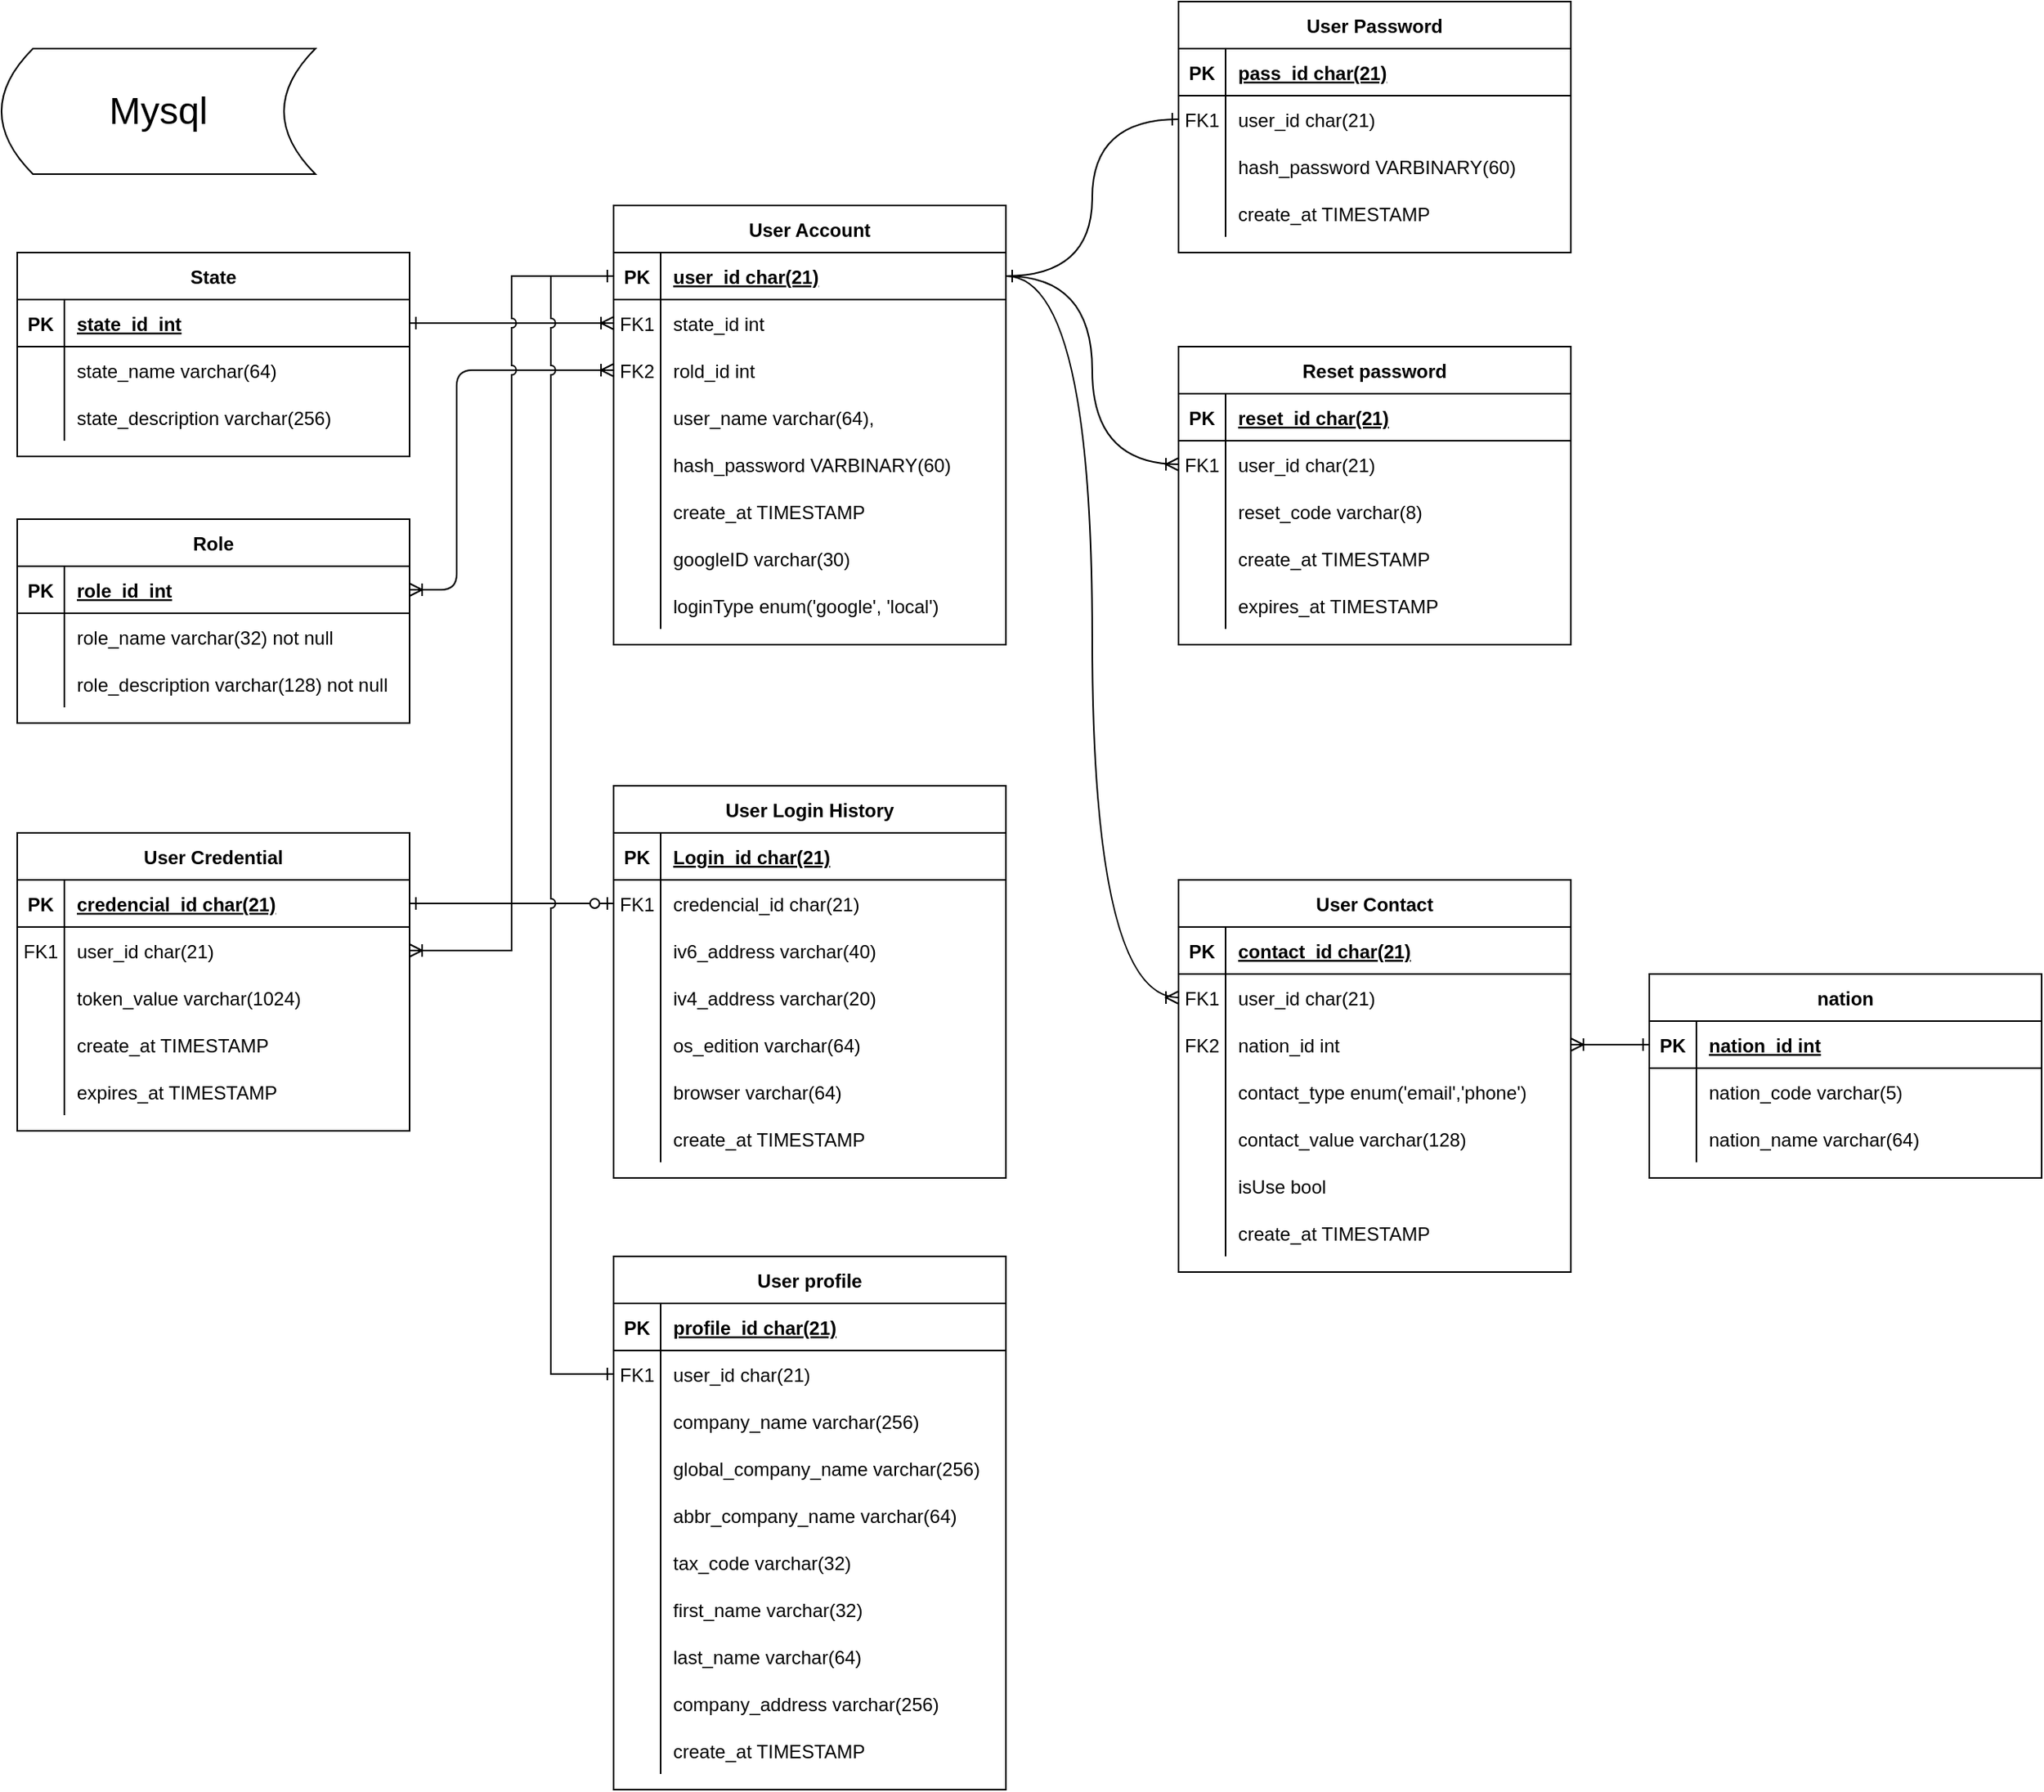 <mxfile version="26.2.13">
  <diagram id="R2lEEEUBdFMjLlhIrx00" name="Page-1">
    <mxGraphModel dx="1680" dy="884" grid="1" gridSize="10" guides="1" tooltips="1" connect="1" arrows="1" fold="1" page="1" pageScale="1" pageWidth="850" pageHeight="1100" math="0" shadow="0" extFonts="Permanent Marker^https://fonts.googleapis.com/css?family=Permanent+Marker">
      <root>
        <mxCell id="0" />
        <mxCell id="1" parent="0" />
        <mxCell id="C-vyLk0tnHw3VtMMgP7b-1" value="" style="edgeStyle=elbowEdgeStyle;endArrow=ERoneToMany;startArrow=ERoneToMany;endFill=0;startFill=0;" parent="1" source="C-vyLk0tnHw3VtMMgP7b-24" target="C-vyLk0tnHw3VtMMgP7b-9" edge="1">
          <mxGeometry width="100" height="100" relative="1" as="geometry">
            <mxPoint x="230" y="760" as="sourcePoint" />
            <mxPoint x="790" y="640" as="targetPoint" />
            <Array as="points">
              <mxPoint x="300" y="310" />
            </Array>
          </mxGeometry>
        </mxCell>
        <mxCell id="C-vyLk0tnHw3VtMMgP7b-2" value="User Account" style="shape=table;startSize=30;container=1;collapsible=1;childLayout=tableLayout;fixedRows=1;rowLines=0;fontStyle=1;align=center;resizeLast=1;" parent="1" vertex="1">
          <mxGeometry x="400" y="130" width="250" height="280" as="geometry" />
        </mxCell>
        <mxCell id="C-vyLk0tnHw3VtMMgP7b-3" value="" style="shape=partialRectangle;collapsible=0;dropTarget=0;pointerEvents=0;fillColor=none;points=[[0,0.5],[1,0.5]];portConstraint=eastwest;top=0;left=0;right=0;bottom=1;" parent="C-vyLk0tnHw3VtMMgP7b-2" vertex="1">
          <mxGeometry y="30" width="250" height="30" as="geometry" />
        </mxCell>
        <mxCell id="C-vyLk0tnHw3VtMMgP7b-4" value="PK" style="shape=partialRectangle;overflow=hidden;connectable=0;fillColor=none;top=0;left=0;bottom=0;right=0;fontStyle=1;" parent="C-vyLk0tnHw3VtMMgP7b-3" vertex="1">
          <mxGeometry width="30" height="30" as="geometry">
            <mxRectangle width="30" height="30" as="alternateBounds" />
          </mxGeometry>
        </mxCell>
        <mxCell id="C-vyLk0tnHw3VtMMgP7b-5" value="user_id char(21)" style="shape=partialRectangle;overflow=hidden;connectable=0;fillColor=none;top=0;left=0;bottom=0;right=0;align=left;spacingLeft=6;fontStyle=5;" parent="C-vyLk0tnHw3VtMMgP7b-3" vertex="1">
          <mxGeometry x="30" width="220" height="30" as="geometry">
            <mxRectangle width="220" height="30" as="alternateBounds" />
          </mxGeometry>
        </mxCell>
        <mxCell id="C-vyLk0tnHw3VtMMgP7b-6" value="" style="shape=partialRectangle;collapsible=0;dropTarget=0;pointerEvents=0;fillColor=none;points=[[0,0.5],[1,0.5]];portConstraint=eastwest;top=0;left=0;right=0;bottom=0;" parent="C-vyLk0tnHw3VtMMgP7b-2" vertex="1">
          <mxGeometry y="60" width="250" height="30" as="geometry" />
        </mxCell>
        <mxCell id="C-vyLk0tnHw3VtMMgP7b-7" value="FK1" style="shape=partialRectangle;overflow=hidden;connectable=0;fillColor=none;top=0;left=0;bottom=0;right=0;" parent="C-vyLk0tnHw3VtMMgP7b-6" vertex="1">
          <mxGeometry width="30" height="30" as="geometry">
            <mxRectangle width="30" height="30" as="alternateBounds" />
          </mxGeometry>
        </mxCell>
        <mxCell id="C-vyLk0tnHw3VtMMgP7b-8" value="state_id int" style="shape=partialRectangle;overflow=hidden;connectable=0;fillColor=none;top=0;left=0;bottom=0;right=0;align=left;spacingLeft=6;" parent="C-vyLk0tnHw3VtMMgP7b-6" vertex="1">
          <mxGeometry x="30" width="220" height="30" as="geometry">
            <mxRectangle width="220" height="30" as="alternateBounds" />
          </mxGeometry>
        </mxCell>
        <mxCell id="C-vyLk0tnHw3VtMMgP7b-9" value="" style="shape=partialRectangle;collapsible=0;dropTarget=0;pointerEvents=0;fillColor=none;points=[[0,0.5],[1,0.5]];portConstraint=eastwest;top=0;left=0;right=0;bottom=0;" parent="C-vyLk0tnHw3VtMMgP7b-2" vertex="1">
          <mxGeometry y="90" width="250" height="30" as="geometry" />
        </mxCell>
        <mxCell id="C-vyLk0tnHw3VtMMgP7b-10" value="FK2" style="shape=partialRectangle;overflow=hidden;connectable=0;fillColor=none;top=0;left=0;bottom=0;right=0;" parent="C-vyLk0tnHw3VtMMgP7b-9" vertex="1">
          <mxGeometry width="30" height="30" as="geometry">
            <mxRectangle width="30" height="30" as="alternateBounds" />
          </mxGeometry>
        </mxCell>
        <mxCell id="C-vyLk0tnHw3VtMMgP7b-11" value="rold_id int" style="shape=partialRectangle;overflow=hidden;connectable=0;fillColor=none;top=0;left=0;bottom=0;right=0;align=left;spacingLeft=6;" parent="C-vyLk0tnHw3VtMMgP7b-9" vertex="1">
          <mxGeometry x="30" width="220" height="30" as="geometry">
            <mxRectangle width="220" height="30" as="alternateBounds" />
          </mxGeometry>
        </mxCell>
        <mxCell id="QMJNpXCAHC1rzl1ixKVk-60" value="" style="shape=partialRectangle;collapsible=0;dropTarget=0;pointerEvents=0;fillColor=none;points=[[0,0.5],[1,0.5]];portConstraint=eastwest;top=0;left=0;right=0;bottom=0;" parent="C-vyLk0tnHw3VtMMgP7b-2" vertex="1">
          <mxGeometry y="120" width="250" height="30" as="geometry" />
        </mxCell>
        <mxCell id="QMJNpXCAHC1rzl1ixKVk-61" value="" style="shape=partialRectangle;overflow=hidden;connectable=0;fillColor=none;top=0;left=0;bottom=0;right=0;" parent="QMJNpXCAHC1rzl1ixKVk-60" vertex="1">
          <mxGeometry width="30" height="30" as="geometry">
            <mxRectangle width="30" height="30" as="alternateBounds" />
          </mxGeometry>
        </mxCell>
        <mxCell id="QMJNpXCAHC1rzl1ixKVk-62" value="user_name varchar(64)," style="shape=partialRectangle;overflow=hidden;connectable=0;fillColor=none;top=0;left=0;bottom=0;right=0;align=left;spacingLeft=6;" parent="QMJNpXCAHC1rzl1ixKVk-60" vertex="1">
          <mxGeometry x="30" width="220" height="30" as="geometry">
            <mxRectangle width="220" height="30" as="alternateBounds" />
          </mxGeometry>
        </mxCell>
        <mxCell id="QMJNpXCAHC1rzl1ixKVk-162" value="" style="shape=partialRectangle;collapsible=0;dropTarget=0;pointerEvents=0;fillColor=none;points=[[0,0.5],[1,0.5]];portConstraint=eastwest;top=0;left=0;right=0;bottom=0;" parent="C-vyLk0tnHw3VtMMgP7b-2" vertex="1">
          <mxGeometry y="150" width="250" height="30" as="geometry" />
        </mxCell>
        <mxCell id="QMJNpXCAHC1rzl1ixKVk-163" value="" style="shape=partialRectangle;overflow=hidden;connectable=0;fillColor=none;top=0;left=0;bottom=0;right=0;" parent="QMJNpXCAHC1rzl1ixKVk-162" vertex="1">
          <mxGeometry width="30" height="30" as="geometry">
            <mxRectangle width="30" height="30" as="alternateBounds" />
          </mxGeometry>
        </mxCell>
        <mxCell id="QMJNpXCAHC1rzl1ixKVk-164" value="hash_password VARBINARY(60)" style="shape=partialRectangle;overflow=hidden;connectable=0;fillColor=none;top=0;left=0;bottom=0;right=0;align=left;spacingLeft=6;" parent="QMJNpXCAHC1rzl1ixKVk-162" vertex="1">
          <mxGeometry x="30" width="220" height="30" as="geometry">
            <mxRectangle width="220" height="30" as="alternateBounds" />
          </mxGeometry>
        </mxCell>
        <mxCell id="QMJNpXCAHC1rzl1ixKVk-165" value="" style="shape=partialRectangle;collapsible=0;dropTarget=0;pointerEvents=0;fillColor=none;points=[[0,0.5],[1,0.5]];portConstraint=eastwest;top=0;left=0;right=0;bottom=0;" parent="C-vyLk0tnHw3VtMMgP7b-2" vertex="1">
          <mxGeometry y="180" width="250" height="30" as="geometry" />
        </mxCell>
        <mxCell id="QMJNpXCAHC1rzl1ixKVk-166" value="" style="shape=partialRectangle;overflow=hidden;connectable=0;fillColor=none;top=0;left=0;bottom=0;right=0;" parent="QMJNpXCAHC1rzl1ixKVk-165" vertex="1">
          <mxGeometry width="30" height="30" as="geometry">
            <mxRectangle width="30" height="30" as="alternateBounds" />
          </mxGeometry>
        </mxCell>
        <mxCell id="QMJNpXCAHC1rzl1ixKVk-167" value="create_at TIMESTAMP " style="shape=partialRectangle;overflow=hidden;connectable=0;fillColor=none;top=0;left=0;bottom=0;right=0;align=left;spacingLeft=6;" parent="QMJNpXCAHC1rzl1ixKVk-165" vertex="1">
          <mxGeometry x="30" width="220" height="30" as="geometry">
            <mxRectangle width="220" height="30" as="alternateBounds" />
          </mxGeometry>
        </mxCell>
        <mxCell id="IK8vL1TyceWbXl6FXmPC-1" value="" style="shape=partialRectangle;collapsible=0;dropTarget=0;pointerEvents=0;fillColor=none;points=[[0,0.5],[1,0.5]];portConstraint=eastwest;top=0;left=0;right=0;bottom=0;" vertex="1" parent="C-vyLk0tnHw3VtMMgP7b-2">
          <mxGeometry y="210" width="250" height="30" as="geometry" />
        </mxCell>
        <mxCell id="IK8vL1TyceWbXl6FXmPC-2" value="" style="shape=partialRectangle;overflow=hidden;connectable=0;fillColor=none;top=0;left=0;bottom=0;right=0;" vertex="1" parent="IK8vL1TyceWbXl6FXmPC-1">
          <mxGeometry width="30" height="30" as="geometry">
            <mxRectangle width="30" height="30" as="alternateBounds" />
          </mxGeometry>
        </mxCell>
        <mxCell id="IK8vL1TyceWbXl6FXmPC-3" value="googleID varchar(30)" style="shape=partialRectangle;overflow=hidden;connectable=0;fillColor=none;top=0;left=0;bottom=0;right=0;align=left;spacingLeft=6;" vertex="1" parent="IK8vL1TyceWbXl6FXmPC-1">
          <mxGeometry x="30" width="220" height="30" as="geometry">
            <mxRectangle width="220" height="30" as="alternateBounds" />
          </mxGeometry>
        </mxCell>
        <mxCell id="IK8vL1TyceWbXl6FXmPC-4" value="" style="shape=partialRectangle;collapsible=0;dropTarget=0;pointerEvents=0;fillColor=none;points=[[0,0.5],[1,0.5]];portConstraint=eastwest;top=0;left=0;right=0;bottom=0;" vertex="1" parent="C-vyLk0tnHw3VtMMgP7b-2">
          <mxGeometry y="240" width="250" height="30" as="geometry" />
        </mxCell>
        <mxCell id="IK8vL1TyceWbXl6FXmPC-5" value="" style="shape=partialRectangle;overflow=hidden;connectable=0;fillColor=none;top=0;left=0;bottom=0;right=0;" vertex="1" parent="IK8vL1TyceWbXl6FXmPC-4">
          <mxGeometry width="30" height="30" as="geometry">
            <mxRectangle width="30" height="30" as="alternateBounds" />
          </mxGeometry>
        </mxCell>
        <mxCell id="IK8vL1TyceWbXl6FXmPC-6" value="loginType enum(&#39;google&#39;, &#39;local&#39;)" style="shape=partialRectangle;overflow=hidden;connectable=0;fillColor=none;top=0;left=0;bottom=0;right=0;align=left;spacingLeft=6;" vertex="1" parent="IK8vL1TyceWbXl6FXmPC-4">
          <mxGeometry x="30" width="220" height="30" as="geometry">
            <mxRectangle width="220" height="30" as="alternateBounds" />
          </mxGeometry>
        </mxCell>
        <mxCell id="C-vyLk0tnHw3VtMMgP7b-23" value="Role" style="shape=table;startSize=30;container=1;collapsible=1;childLayout=tableLayout;fixedRows=1;rowLines=0;fontStyle=1;align=center;resizeLast=1;" parent="1" vertex="1">
          <mxGeometry x="20" y="330" width="250" height="130" as="geometry" />
        </mxCell>
        <mxCell id="C-vyLk0tnHw3VtMMgP7b-24" value="" style="shape=partialRectangle;collapsible=0;dropTarget=0;pointerEvents=0;fillColor=none;points=[[0,0.5],[1,0.5]];portConstraint=eastwest;top=0;left=0;right=0;bottom=1;" parent="C-vyLk0tnHw3VtMMgP7b-23" vertex="1">
          <mxGeometry y="30" width="250" height="30" as="geometry" />
        </mxCell>
        <mxCell id="C-vyLk0tnHw3VtMMgP7b-25" value="PK" style="shape=partialRectangle;overflow=hidden;connectable=0;fillColor=none;top=0;left=0;bottom=0;right=0;fontStyle=1;" parent="C-vyLk0tnHw3VtMMgP7b-24" vertex="1">
          <mxGeometry width="30" height="30" as="geometry">
            <mxRectangle width="30" height="30" as="alternateBounds" />
          </mxGeometry>
        </mxCell>
        <mxCell id="C-vyLk0tnHw3VtMMgP7b-26" value="role_id  int" style="shape=partialRectangle;overflow=hidden;connectable=0;fillColor=none;top=0;left=0;bottom=0;right=0;align=left;spacingLeft=6;fontStyle=5;" parent="C-vyLk0tnHw3VtMMgP7b-24" vertex="1">
          <mxGeometry x="30" width="220" height="30" as="geometry">
            <mxRectangle width="220" height="30" as="alternateBounds" />
          </mxGeometry>
        </mxCell>
        <mxCell id="C-vyLk0tnHw3VtMMgP7b-27" value="" style="shape=partialRectangle;collapsible=0;dropTarget=0;pointerEvents=0;fillColor=none;points=[[0,0.5],[1,0.5]];portConstraint=eastwest;top=0;left=0;right=0;bottom=0;" parent="C-vyLk0tnHw3VtMMgP7b-23" vertex="1">
          <mxGeometry y="60" width="250" height="30" as="geometry" />
        </mxCell>
        <mxCell id="C-vyLk0tnHw3VtMMgP7b-28" value="" style="shape=partialRectangle;overflow=hidden;connectable=0;fillColor=none;top=0;left=0;bottom=0;right=0;" parent="C-vyLk0tnHw3VtMMgP7b-27" vertex="1">
          <mxGeometry width="30" height="30" as="geometry">
            <mxRectangle width="30" height="30" as="alternateBounds" />
          </mxGeometry>
        </mxCell>
        <mxCell id="C-vyLk0tnHw3VtMMgP7b-29" value="role_name varchar(32) not null" style="shape=partialRectangle;overflow=hidden;connectable=0;fillColor=none;top=0;left=0;bottom=0;right=0;align=left;spacingLeft=6;" parent="C-vyLk0tnHw3VtMMgP7b-27" vertex="1">
          <mxGeometry x="30" width="220" height="30" as="geometry">
            <mxRectangle width="220" height="30" as="alternateBounds" />
          </mxGeometry>
        </mxCell>
        <mxCell id="QMJNpXCAHC1rzl1ixKVk-1" value="" style="shape=partialRectangle;collapsible=0;dropTarget=0;pointerEvents=0;fillColor=none;points=[[0,0.5],[1,0.5]];portConstraint=eastwest;top=0;left=0;right=0;bottom=0;" parent="C-vyLk0tnHw3VtMMgP7b-23" vertex="1">
          <mxGeometry y="90" width="250" height="30" as="geometry" />
        </mxCell>
        <mxCell id="QMJNpXCAHC1rzl1ixKVk-2" value="" style="shape=partialRectangle;overflow=hidden;connectable=0;fillColor=none;top=0;left=0;bottom=0;right=0;" parent="QMJNpXCAHC1rzl1ixKVk-1" vertex="1">
          <mxGeometry width="30" height="30" as="geometry">
            <mxRectangle width="30" height="30" as="alternateBounds" />
          </mxGeometry>
        </mxCell>
        <mxCell id="QMJNpXCAHC1rzl1ixKVk-3" value="role_description varchar(128) not null" style="shape=partialRectangle;overflow=hidden;connectable=0;fillColor=none;top=0;left=0;bottom=0;right=0;align=left;spacingLeft=6;" parent="QMJNpXCAHC1rzl1ixKVk-1" vertex="1">
          <mxGeometry x="30" width="220" height="30" as="geometry">
            <mxRectangle width="220" height="30" as="alternateBounds" />
          </mxGeometry>
        </mxCell>
        <mxCell id="QotqQSX3Rdj5hL6N5lSg-38" style="edgeStyle=orthogonalEdgeStyle;rounded=0;orthogonalLoop=1;jettySize=auto;html=1;exitX=1;exitY=0.5;exitDx=0;exitDy=0;startArrow=ERone;startFill=0;endArrow=ERoneToMany;endFill=0;" parent="1" source="QotqQSX3Rdj5hL6N5lSg-32" target="C-vyLk0tnHw3VtMMgP7b-6" edge="1">
          <mxGeometry relative="1" as="geometry">
            <mxPoint x="145" y="470" as="sourcePoint" />
            <mxPoint x="380" y="430" as="targetPoint" />
          </mxGeometry>
        </mxCell>
        <mxCell id="QotqQSX3Rdj5hL6N5lSg-31" value="State" style="shape=table;startSize=30;container=1;collapsible=1;childLayout=tableLayout;fixedRows=1;rowLines=0;fontStyle=1;align=center;resizeLast=1;" parent="1" vertex="1">
          <mxGeometry x="20" y="160" width="250" height="130" as="geometry" />
        </mxCell>
        <mxCell id="QotqQSX3Rdj5hL6N5lSg-32" value="" style="shape=partialRectangle;collapsible=0;dropTarget=0;pointerEvents=0;fillColor=none;points=[[0,0.5],[1,0.5]];portConstraint=eastwest;top=0;left=0;right=0;bottom=1;" parent="QotqQSX3Rdj5hL6N5lSg-31" vertex="1">
          <mxGeometry y="30" width="250" height="30" as="geometry" />
        </mxCell>
        <mxCell id="QotqQSX3Rdj5hL6N5lSg-33" value="PK" style="shape=partialRectangle;overflow=hidden;connectable=0;fillColor=none;top=0;left=0;bottom=0;right=0;fontStyle=1;" parent="QotqQSX3Rdj5hL6N5lSg-32" vertex="1">
          <mxGeometry width="30" height="30" as="geometry">
            <mxRectangle width="30" height="30" as="alternateBounds" />
          </mxGeometry>
        </mxCell>
        <mxCell id="QotqQSX3Rdj5hL6N5lSg-34" value="state_id  int" style="shape=partialRectangle;overflow=hidden;connectable=0;fillColor=none;top=0;left=0;bottom=0;right=0;align=left;spacingLeft=6;fontStyle=5;" parent="QotqQSX3Rdj5hL6N5lSg-32" vertex="1">
          <mxGeometry x="30" width="220" height="30" as="geometry">
            <mxRectangle width="220" height="30" as="alternateBounds" />
          </mxGeometry>
        </mxCell>
        <mxCell id="QotqQSX3Rdj5hL6N5lSg-35" value="" style="shape=partialRectangle;collapsible=0;dropTarget=0;pointerEvents=0;fillColor=none;points=[[0,0.5],[1,0.5]];portConstraint=eastwest;top=0;left=0;right=0;bottom=0;" parent="QotqQSX3Rdj5hL6N5lSg-31" vertex="1">
          <mxGeometry y="60" width="250" height="30" as="geometry" />
        </mxCell>
        <mxCell id="QotqQSX3Rdj5hL6N5lSg-36" value="" style="shape=partialRectangle;overflow=hidden;connectable=0;fillColor=none;top=0;left=0;bottom=0;right=0;" parent="QotqQSX3Rdj5hL6N5lSg-35" vertex="1">
          <mxGeometry width="30" height="30" as="geometry">
            <mxRectangle width="30" height="30" as="alternateBounds" />
          </mxGeometry>
        </mxCell>
        <mxCell id="QotqQSX3Rdj5hL6N5lSg-37" value="state_name varchar(64)" style="shape=partialRectangle;overflow=hidden;connectable=0;fillColor=none;top=0;left=0;bottom=0;right=0;align=left;spacingLeft=6;" parent="QotqQSX3Rdj5hL6N5lSg-35" vertex="1">
          <mxGeometry x="30" width="220" height="30" as="geometry">
            <mxRectangle width="220" height="30" as="alternateBounds" />
          </mxGeometry>
        </mxCell>
        <mxCell id="QMJNpXCAHC1rzl1ixKVk-6" value="" style="shape=partialRectangle;collapsible=0;dropTarget=0;pointerEvents=0;fillColor=none;points=[[0,0.5],[1,0.5]];portConstraint=eastwest;top=0;left=0;right=0;bottom=0;" parent="QotqQSX3Rdj5hL6N5lSg-31" vertex="1">
          <mxGeometry y="90" width="250" height="30" as="geometry" />
        </mxCell>
        <mxCell id="QMJNpXCAHC1rzl1ixKVk-7" value="" style="shape=partialRectangle;overflow=hidden;connectable=0;fillColor=none;top=0;left=0;bottom=0;right=0;" parent="QMJNpXCAHC1rzl1ixKVk-6" vertex="1">
          <mxGeometry width="30" height="30" as="geometry">
            <mxRectangle width="30" height="30" as="alternateBounds" />
          </mxGeometry>
        </mxCell>
        <mxCell id="QMJNpXCAHC1rzl1ixKVk-8" value="state_description varchar(256)" style="shape=partialRectangle;overflow=hidden;connectable=0;fillColor=none;top=0;left=0;bottom=0;right=0;align=left;spacingLeft=6;" parent="QMJNpXCAHC1rzl1ixKVk-6" vertex="1">
          <mxGeometry x="30" width="220" height="30" as="geometry">
            <mxRectangle width="220" height="30" as="alternateBounds" />
          </mxGeometry>
        </mxCell>
        <mxCell id="QotqQSX3Rdj5hL6N5lSg-39" value="&lt;font style=&quot;font-size: 24px;&quot;&gt;Mysql&lt;/font&gt;" style="shape=dataStorage;whiteSpace=wrap;html=1;fixedSize=1;" parent="1" vertex="1">
          <mxGeometry x="10" y="30" width="200" height="80" as="geometry" />
        </mxCell>
        <mxCell id="QMJNpXCAHC1rzl1ixKVk-11" value="nation" style="shape=table;startSize=30;container=1;collapsible=1;childLayout=tableLayout;fixedRows=1;rowLines=0;fontStyle=1;align=center;resizeLast=1;" parent="1" vertex="1">
          <mxGeometry x="1060" y="620" width="250" height="130" as="geometry" />
        </mxCell>
        <mxCell id="QMJNpXCAHC1rzl1ixKVk-12" value="" style="shape=partialRectangle;collapsible=0;dropTarget=0;pointerEvents=0;fillColor=none;points=[[0,0.5],[1,0.5]];portConstraint=eastwest;top=0;left=0;right=0;bottom=1;" parent="QMJNpXCAHC1rzl1ixKVk-11" vertex="1">
          <mxGeometry y="30" width="250" height="30" as="geometry" />
        </mxCell>
        <mxCell id="QMJNpXCAHC1rzl1ixKVk-13" value="PK" style="shape=partialRectangle;overflow=hidden;connectable=0;fillColor=none;top=0;left=0;bottom=0;right=0;fontStyle=1;" parent="QMJNpXCAHC1rzl1ixKVk-12" vertex="1">
          <mxGeometry width="30" height="30" as="geometry">
            <mxRectangle width="30" height="30" as="alternateBounds" />
          </mxGeometry>
        </mxCell>
        <mxCell id="QMJNpXCAHC1rzl1ixKVk-14" value="nation_id int" style="shape=partialRectangle;overflow=hidden;connectable=0;fillColor=none;top=0;left=0;bottom=0;right=0;align=left;spacingLeft=6;fontStyle=5;" parent="QMJNpXCAHC1rzl1ixKVk-12" vertex="1">
          <mxGeometry x="30" width="220" height="30" as="geometry">
            <mxRectangle width="220" height="30" as="alternateBounds" />
          </mxGeometry>
        </mxCell>
        <mxCell id="QMJNpXCAHC1rzl1ixKVk-15" value="" style="shape=partialRectangle;collapsible=0;dropTarget=0;pointerEvents=0;fillColor=none;points=[[0,0.5],[1,0.5]];portConstraint=eastwest;top=0;left=0;right=0;bottom=0;" parent="QMJNpXCAHC1rzl1ixKVk-11" vertex="1">
          <mxGeometry y="60" width="250" height="30" as="geometry" />
        </mxCell>
        <mxCell id="QMJNpXCAHC1rzl1ixKVk-16" value="" style="shape=partialRectangle;overflow=hidden;connectable=0;fillColor=none;top=0;left=0;bottom=0;right=0;" parent="QMJNpXCAHC1rzl1ixKVk-15" vertex="1">
          <mxGeometry width="30" height="30" as="geometry">
            <mxRectangle width="30" height="30" as="alternateBounds" />
          </mxGeometry>
        </mxCell>
        <mxCell id="QMJNpXCAHC1rzl1ixKVk-17" value="nation_code varchar(5)" style="shape=partialRectangle;overflow=hidden;connectable=0;fillColor=none;top=0;left=0;bottom=0;right=0;align=left;spacingLeft=6;" parent="QMJNpXCAHC1rzl1ixKVk-15" vertex="1">
          <mxGeometry x="30" width="220" height="30" as="geometry">
            <mxRectangle width="220" height="30" as="alternateBounds" />
          </mxGeometry>
        </mxCell>
        <mxCell id="QMJNpXCAHC1rzl1ixKVk-18" value="" style="shape=partialRectangle;collapsible=0;dropTarget=0;pointerEvents=0;fillColor=none;points=[[0,0.5],[1,0.5]];portConstraint=eastwest;top=0;left=0;right=0;bottom=0;" parent="QMJNpXCAHC1rzl1ixKVk-11" vertex="1">
          <mxGeometry y="90" width="250" height="30" as="geometry" />
        </mxCell>
        <mxCell id="QMJNpXCAHC1rzl1ixKVk-19" value="" style="shape=partialRectangle;overflow=hidden;connectable=0;fillColor=none;top=0;left=0;bottom=0;right=0;" parent="QMJNpXCAHC1rzl1ixKVk-18" vertex="1">
          <mxGeometry width="30" height="30" as="geometry">
            <mxRectangle width="30" height="30" as="alternateBounds" />
          </mxGeometry>
        </mxCell>
        <mxCell id="QMJNpXCAHC1rzl1ixKVk-20" value="nation_name varchar(64)" style="shape=partialRectangle;overflow=hidden;connectable=0;fillColor=none;top=0;left=0;bottom=0;right=0;align=left;spacingLeft=6;" parent="QMJNpXCAHC1rzl1ixKVk-18" vertex="1">
          <mxGeometry x="30" width="220" height="30" as="geometry">
            <mxRectangle width="220" height="30" as="alternateBounds" />
          </mxGeometry>
        </mxCell>
        <mxCell id="QMJNpXCAHC1rzl1ixKVk-21" value="User Contact" style="shape=table;startSize=30;container=1;collapsible=1;childLayout=tableLayout;fixedRows=1;rowLines=0;fontStyle=1;align=center;resizeLast=1;" parent="1" vertex="1">
          <mxGeometry x="760" y="560" width="250" height="250" as="geometry" />
        </mxCell>
        <mxCell id="QMJNpXCAHC1rzl1ixKVk-22" value="" style="shape=partialRectangle;collapsible=0;dropTarget=0;pointerEvents=0;fillColor=none;points=[[0,0.5],[1,0.5]];portConstraint=eastwest;top=0;left=0;right=0;bottom=1;" parent="QMJNpXCAHC1rzl1ixKVk-21" vertex="1">
          <mxGeometry y="30" width="250" height="30" as="geometry" />
        </mxCell>
        <mxCell id="QMJNpXCAHC1rzl1ixKVk-23" value="PK" style="shape=partialRectangle;overflow=hidden;connectable=0;fillColor=none;top=0;left=0;bottom=0;right=0;fontStyle=1;" parent="QMJNpXCAHC1rzl1ixKVk-22" vertex="1">
          <mxGeometry width="30" height="30" as="geometry">
            <mxRectangle width="30" height="30" as="alternateBounds" />
          </mxGeometry>
        </mxCell>
        <mxCell id="QMJNpXCAHC1rzl1ixKVk-24" value="contact_id char(21)" style="shape=partialRectangle;overflow=hidden;connectable=0;fillColor=none;top=0;left=0;bottom=0;right=0;align=left;spacingLeft=6;fontStyle=5;" parent="QMJNpXCAHC1rzl1ixKVk-22" vertex="1">
          <mxGeometry x="30" width="220" height="30" as="geometry">
            <mxRectangle width="220" height="30" as="alternateBounds" />
          </mxGeometry>
        </mxCell>
        <mxCell id="QMJNpXCAHC1rzl1ixKVk-25" value="" style="shape=partialRectangle;collapsible=0;dropTarget=0;pointerEvents=0;fillColor=none;points=[[0,0.5],[1,0.5]];portConstraint=eastwest;top=0;left=0;right=0;bottom=0;" parent="QMJNpXCAHC1rzl1ixKVk-21" vertex="1">
          <mxGeometry y="60" width="250" height="30" as="geometry" />
        </mxCell>
        <mxCell id="QMJNpXCAHC1rzl1ixKVk-26" value="FK1" style="shape=partialRectangle;overflow=hidden;connectable=0;fillColor=none;top=0;left=0;bottom=0;right=0;" parent="QMJNpXCAHC1rzl1ixKVk-25" vertex="1">
          <mxGeometry width="30" height="30" as="geometry">
            <mxRectangle width="30" height="30" as="alternateBounds" />
          </mxGeometry>
        </mxCell>
        <mxCell id="QMJNpXCAHC1rzl1ixKVk-27" value="user_id char(21)" style="shape=partialRectangle;overflow=hidden;connectable=0;fillColor=none;top=0;left=0;bottom=0;right=0;align=left;spacingLeft=6;" parent="QMJNpXCAHC1rzl1ixKVk-25" vertex="1">
          <mxGeometry x="30" width="220" height="30" as="geometry">
            <mxRectangle width="220" height="30" as="alternateBounds" />
          </mxGeometry>
        </mxCell>
        <mxCell id="QMJNpXCAHC1rzl1ixKVk-28" value="" style="shape=partialRectangle;collapsible=0;dropTarget=0;pointerEvents=0;fillColor=none;points=[[0,0.5],[1,0.5]];portConstraint=eastwest;top=0;left=0;right=0;bottom=0;" parent="QMJNpXCAHC1rzl1ixKVk-21" vertex="1">
          <mxGeometry y="90" width="250" height="30" as="geometry" />
        </mxCell>
        <mxCell id="QMJNpXCAHC1rzl1ixKVk-29" value="FK2" style="shape=partialRectangle;overflow=hidden;connectable=0;fillColor=none;top=0;left=0;bottom=0;right=0;" parent="QMJNpXCAHC1rzl1ixKVk-28" vertex="1">
          <mxGeometry width="30" height="30" as="geometry">
            <mxRectangle width="30" height="30" as="alternateBounds" />
          </mxGeometry>
        </mxCell>
        <mxCell id="QMJNpXCAHC1rzl1ixKVk-30" value="nation_id int" style="shape=partialRectangle;overflow=hidden;connectable=0;fillColor=none;top=0;left=0;bottom=0;right=0;align=left;spacingLeft=6;" parent="QMJNpXCAHC1rzl1ixKVk-28" vertex="1">
          <mxGeometry x="30" width="220" height="30" as="geometry">
            <mxRectangle width="220" height="30" as="alternateBounds" />
          </mxGeometry>
        </mxCell>
        <mxCell id="QMJNpXCAHC1rzl1ixKVk-31" value="" style="shape=partialRectangle;collapsible=0;dropTarget=0;pointerEvents=0;fillColor=none;points=[[0,0.5],[1,0.5]];portConstraint=eastwest;top=0;left=0;right=0;bottom=0;" parent="QMJNpXCAHC1rzl1ixKVk-21" vertex="1">
          <mxGeometry y="120" width="250" height="30" as="geometry" />
        </mxCell>
        <mxCell id="QMJNpXCAHC1rzl1ixKVk-32" value="" style="shape=partialRectangle;overflow=hidden;connectable=0;fillColor=none;top=0;left=0;bottom=0;right=0;" parent="QMJNpXCAHC1rzl1ixKVk-31" vertex="1">
          <mxGeometry width="30" height="30" as="geometry">
            <mxRectangle width="30" height="30" as="alternateBounds" />
          </mxGeometry>
        </mxCell>
        <mxCell id="QMJNpXCAHC1rzl1ixKVk-33" value="contact_type enum(&#39;email&#39;,&#39;phone&#39;) " style="shape=partialRectangle;overflow=hidden;connectable=0;fillColor=none;top=0;left=0;bottom=0;right=0;align=left;spacingLeft=6;" parent="QMJNpXCAHC1rzl1ixKVk-31" vertex="1">
          <mxGeometry x="30" width="220" height="30" as="geometry">
            <mxRectangle width="220" height="30" as="alternateBounds" />
          </mxGeometry>
        </mxCell>
        <mxCell id="QMJNpXCAHC1rzl1ixKVk-34" value="" style="shape=partialRectangle;collapsible=0;dropTarget=0;pointerEvents=0;fillColor=none;points=[[0,0.5],[1,0.5]];portConstraint=eastwest;top=0;left=0;right=0;bottom=0;" parent="QMJNpXCAHC1rzl1ixKVk-21" vertex="1">
          <mxGeometry y="150" width="250" height="30" as="geometry" />
        </mxCell>
        <mxCell id="QMJNpXCAHC1rzl1ixKVk-35" value="" style="shape=partialRectangle;overflow=hidden;connectable=0;fillColor=none;top=0;left=0;bottom=0;right=0;" parent="QMJNpXCAHC1rzl1ixKVk-34" vertex="1">
          <mxGeometry width="30" height="30" as="geometry">
            <mxRectangle width="30" height="30" as="alternateBounds" />
          </mxGeometry>
        </mxCell>
        <mxCell id="QMJNpXCAHC1rzl1ixKVk-36" value="contact_value varchar(128)" style="shape=partialRectangle;overflow=hidden;connectable=0;fillColor=none;top=0;left=0;bottom=0;right=0;align=left;spacingLeft=6;" parent="QMJNpXCAHC1rzl1ixKVk-34" vertex="1">
          <mxGeometry x="30" width="220" height="30" as="geometry">
            <mxRectangle width="220" height="30" as="alternateBounds" />
          </mxGeometry>
        </mxCell>
        <mxCell id="QMJNpXCAHC1rzl1ixKVk-37" value="" style="shape=partialRectangle;collapsible=0;dropTarget=0;pointerEvents=0;fillColor=none;points=[[0,0.5],[1,0.5]];portConstraint=eastwest;top=0;left=0;right=0;bottom=0;" parent="QMJNpXCAHC1rzl1ixKVk-21" vertex="1">
          <mxGeometry y="180" width="250" height="30" as="geometry" />
        </mxCell>
        <mxCell id="QMJNpXCAHC1rzl1ixKVk-38" value="" style="shape=partialRectangle;overflow=hidden;connectable=0;fillColor=none;top=0;left=0;bottom=0;right=0;" parent="QMJNpXCAHC1rzl1ixKVk-37" vertex="1">
          <mxGeometry width="30" height="30" as="geometry">
            <mxRectangle width="30" height="30" as="alternateBounds" />
          </mxGeometry>
        </mxCell>
        <mxCell id="QMJNpXCAHC1rzl1ixKVk-39" value="isUse bool" style="shape=partialRectangle;overflow=hidden;connectable=0;fillColor=none;top=0;left=0;bottom=0;right=0;align=left;spacingLeft=6;" parent="QMJNpXCAHC1rzl1ixKVk-37" vertex="1">
          <mxGeometry x="30" width="220" height="30" as="geometry">
            <mxRectangle width="220" height="30" as="alternateBounds" />
          </mxGeometry>
        </mxCell>
        <mxCell id="QMJNpXCAHC1rzl1ixKVk-40" value="" style="shape=partialRectangle;collapsible=0;dropTarget=0;pointerEvents=0;fillColor=none;points=[[0,0.5],[1,0.5]];portConstraint=eastwest;top=0;left=0;right=0;bottom=0;" parent="QMJNpXCAHC1rzl1ixKVk-21" vertex="1">
          <mxGeometry y="210" width="250" height="30" as="geometry" />
        </mxCell>
        <mxCell id="QMJNpXCAHC1rzl1ixKVk-41" value="" style="shape=partialRectangle;overflow=hidden;connectable=0;fillColor=none;top=0;left=0;bottom=0;right=0;" parent="QMJNpXCAHC1rzl1ixKVk-40" vertex="1">
          <mxGeometry width="30" height="30" as="geometry">
            <mxRectangle width="30" height="30" as="alternateBounds" />
          </mxGeometry>
        </mxCell>
        <mxCell id="QMJNpXCAHC1rzl1ixKVk-42" value="create_at TIMESTAMP" style="shape=partialRectangle;overflow=hidden;connectable=0;fillColor=none;top=0;left=0;bottom=0;right=0;align=left;spacingLeft=6;" parent="QMJNpXCAHC1rzl1ixKVk-40" vertex="1">
          <mxGeometry x="30" width="220" height="30" as="geometry">
            <mxRectangle width="220" height="30" as="alternateBounds" />
          </mxGeometry>
        </mxCell>
        <mxCell id="QMJNpXCAHC1rzl1ixKVk-43" style="edgeStyle=orthogonalEdgeStyle;rounded=0;orthogonalLoop=1;jettySize=auto;html=1;curved=1;startArrow=ERone;startFill=0;endArrow=ERoneToMany;endFill=0;" parent="1" source="QMJNpXCAHC1rzl1ixKVk-12" target="QMJNpXCAHC1rzl1ixKVk-28" edge="1">
          <mxGeometry relative="1" as="geometry" />
        </mxCell>
        <mxCell id="QMJNpXCAHC1rzl1ixKVk-45" style="edgeStyle=orthogonalEdgeStyle;rounded=0;orthogonalLoop=1;jettySize=auto;html=1;curved=1;endArrow=ERone;endFill=0;startArrow=ERoneToMany;startFill=0;" parent="1" source="QMJNpXCAHC1rzl1ixKVk-25" target="C-vyLk0tnHw3VtMMgP7b-3" edge="1">
          <mxGeometry relative="1" as="geometry" />
        </mxCell>
        <mxCell id="QMJNpXCAHC1rzl1ixKVk-59" style="rounded=0;orthogonalLoop=1;jettySize=auto;html=1;edgeStyle=orthogonalEdgeStyle;curved=1;endArrow=ERone;endFill=0;startArrow=ERone;startFill=0;" parent="1" source="QMJNpXCAHC1rzl1ixKVk-50" target="C-vyLk0tnHw3VtMMgP7b-3" edge="1">
          <mxGeometry relative="1" as="geometry" />
        </mxCell>
        <mxCell id="QMJNpXCAHC1rzl1ixKVk-46" value="User Password" style="shape=table;startSize=30;container=1;collapsible=1;childLayout=tableLayout;fixedRows=1;rowLines=0;fontStyle=1;align=center;resizeLast=1;" parent="1" vertex="1">
          <mxGeometry x="760" width="250" height="160" as="geometry" />
        </mxCell>
        <mxCell id="QMJNpXCAHC1rzl1ixKVk-47" value="" style="shape=partialRectangle;collapsible=0;dropTarget=0;pointerEvents=0;fillColor=none;points=[[0,0.5],[1,0.5]];portConstraint=eastwest;top=0;left=0;right=0;bottom=1;" parent="QMJNpXCAHC1rzl1ixKVk-46" vertex="1">
          <mxGeometry y="30" width="250" height="30" as="geometry" />
        </mxCell>
        <mxCell id="QMJNpXCAHC1rzl1ixKVk-48" value="PK" style="shape=partialRectangle;overflow=hidden;connectable=0;fillColor=none;top=0;left=0;bottom=0;right=0;fontStyle=1;" parent="QMJNpXCAHC1rzl1ixKVk-47" vertex="1">
          <mxGeometry width="30" height="30" as="geometry">
            <mxRectangle width="30" height="30" as="alternateBounds" />
          </mxGeometry>
        </mxCell>
        <mxCell id="QMJNpXCAHC1rzl1ixKVk-49" value="pass_id char(21)" style="shape=partialRectangle;overflow=hidden;connectable=0;fillColor=none;top=0;left=0;bottom=0;right=0;align=left;spacingLeft=6;fontStyle=5;" parent="QMJNpXCAHC1rzl1ixKVk-47" vertex="1">
          <mxGeometry x="30" width="220" height="30" as="geometry">
            <mxRectangle width="220" height="30" as="alternateBounds" />
          </mxGeometry>
        </mxCell>
        <mxCell id="QMJNpXCAHC1rzl1ixKVk-50" value="" style="shape=partialRectangle;collapsible=0;dropTarget=0;pointerEvents=0;fillColor=none;points=[[0,0.5],[1,0.5]];portConstraint=eastwest;top=0;left=0;right=0;bottom=0;" parent="QMJNpXCAHC1rzl1ixKVk-46" vertex="1">
          <mxGeometry y="60" width="250" height="30" as="geometry" />
        </mxCell>
        <mxCell id="QMJNpXCAHC1rzl1ixKVk-51" value="FK1" style="shape=partialRectangle;overflow=hidden;connectable=0;fillColor=none;top=0;left=0;bottom=0;right=0;" parent="QMJNpXCAHC1rzl1ixKVk-50" vertex="1">
          <mxGeometry width="30" height="30" as="geometry">
            <mxRectangle width="30" height="30" as="alternateBounds" />
          </mxGeometry>
        </mxCell>
        <mxCell id="QMJNpXCAHC1rzl1ixKVk-52" value="user_id char(21)" style="shape=partialRectangle;overflow=hidden;connectable=0;fillColor=none;top=0;left=0;bottom=0;right=0;align=left;spacingLeft=6;" parent="QMJNpXCAHC1rzl1ixKVk-50" vertex="1">
          <mxGeometry x="30" width="220" height="30" as="geometry">
            <mxRectangle width="220" height="30" as="alternateBounds" />
          </mxGeometry>
        </mxCell>
        <mxCell id="QMJNpXCAHC1rzl1ixKVk-53" value="" style="shape=partialRectangle;collapsible=0;dropTarget=0;pointerEvents=0;fillColor=none;points=[[0,0.5],[1,0.5]];portConstraint=eastwest;top=0;left=0;right=0;bottom=0;" parent="QMJNpXCAHC1rzl1ixKVk-46" vertex="1">
          <mxGeometry y="90" width="250" height="30" as="geometry" />
        </mxCell>
        <mxCell id="QMJNpXCAHC1rzl1ixKVk-54" value="" style="shape=partialRectangle;overflow=hidden;connectable=0;fillColor=none;top=0;left=0;bottom=0;right=0;" parent="QMJNpXCAHC1rzl1ixKVk-53" vertex="1">
          <mxGeometry width="30" height="30" as="geometry">
            <mxRectangle width="30" height="30" as="alternateBounds" />
          </mxGeometry>
        </mxCell>
        <mxCell id="QMJNpXCAHC1rzl1ixKVk-55" value="hash_password VARBINARY(60)" style="shape=partialRectangle;overflow=hidden;connectable=0;fillColor=none;top=0;left=0;bottom=0;right=0;align=left;spacingLeft=6;" parent="QMJNpXCAHC1rzl1ixKVk-53" vertex="1">
          <mxGeometry x="30" width="220" height="30" as="geometry">
            <mxRectangle width="220" height="30" as="alternateBounds" />
          </mxGeometry>
        </mxCell>
        <mxCell id="QMJNpXCAHC1rzl1ixKVk-56" value="" style="shape=partialRectangle;collapsible=0;dropTarget=0;pointerEvents=0;fillColor=none;points=[[0,0.5],[1,0.5]];portConstraint=eastwest;top=0;left=0;right=0;bottom=0;" parent="QMJNpXCAHC1rzl1ixKVk-46" vertex="1">
          <mxGeometry y="120" width="250" height="30" as="geometry" />
        </mxCell>
        <mxCell id="QMJNpXCAHC1rzl1ixKVk-57" value="" style="shape=partialRectangle;overflow=hidden;connectable=0;fillColor=none;top=0;left=0;bottom=0;right=0;" parent="QMJNpXCAHC1rzl1ixKVk-56" vertex="1">
          <mxGeometry width="30" height="30" as="geometry">
            <mxRectangle width="30" height="30" as="alternateBounds" />
          </mxGeometry>
        </mxCell>
        <mxCell id="QMJNpXCAHC1rzl1ixKVk-58" value="create_at TIMESTAMP" style="shape=partialRectangle;overflow=hidden;connectable=0;fillColor=none;top=0;left=0;bottom=0;right=0;align=left;spacingLeft=6;" parent="QMJNpXCAHC1rzl1ixKVk-56" vertex="1">
          <mxGeometry x="30" width="220" height="30" as="geometry">
            <mxRectangle width="220" height="30" as="alternateBounds" />
          </mxGeometry>
        </mxCell>
        <mxCell id="QMJNpXCAHC1rzl1ixKVk-63" value="Reset password" style="shape=table;startSize=30;container=1;collapsible=1;childLayout=tableLayout;fixedRows=1;rowLines=0;fontStyle=1;align=center;resizeLast=1;" parent="1" vertex="1">
          <mxGeometry x="760" y="220" width="250" height="190" as="geometry" />
        </mxCell>
        <mxCell id="QMJNpXCAHC1rzl1ixKVk-64" value="" style="shape=partialRectangle;collapsible=0;dropTarget=0;pointerEvents=0;fillColor=none;points=[[0,0.5],[1,0.5]];portConstraint=eastwest;top=0;left=0;right=0;bottom=1;" parent="QMJNpXCAHC1rzl1ixKVk-63" vertex="1">
          <mxGeometry y="30" width="250" height="30" as="geometry" />
        </mxCell>
        <mxCell id="QMJNpXCAHC1rzl1ixKVk-65" value="PK" style="shape=partialRectangle;overflow=hidden;connectable=0;fillColor=none;top=0;left=0;bottom=0;right=0;fontStyle=1;" parent="QMJNpXCAHC1rzl1ixKVk-64" vertex="1">
          <mxGeometry width="30" height="30" as="geometry">
            <mxRectangle width="30" height="30" as="alternateBounds" />
          </mxGeometry>
        </mxCell>
        <mxCell id="QMJNpXCAHC1rzl1ixKVk-66" value="reset_id char(21)" style="shape=partialRectangle;overflow=hidden;connectable=0;fillColor=none;top=0;left=0;bottom=0;right=0;align=left;spacingLeft=6;fontStyle=5;" parent="QMJNpXCAHC1rzl1ixKVk-64" vertex="1">
          <mxGeometry x="30" width="220" height="30" as="geometry">
            <mxRectangle width="220" height="30" as="alternateBounds" />
          </mxGeometry>
        </mxCell>
        <mxCell id="QMJNpXCAHC1rzl1ixKVk-70" value="" style="shape=partialRectangle;collapsible=0;dropTarget=0;pointerEvents=0;fillColor=none;points=[[0,0.5],[1,0.5]];portConstraint=eastwest;top=0;left=0;right=0;bottom=0;" parent="QMJNpXCAHC1rzl1ixKVk-63" vertex="1">
          <mxGeometry y="60" width="250" height="30" as="geometry" />
        </mxCell>
        <mxCell id="QMJNpXCAHC1rzl1ixKVk-71" value="FK1" style="shape=partialRectangle;overflow=hidden;connectable=0;fillColor=none;top=0;left=0;bottom=0;right=0;" parent="QMJNpXCAHC1rzl1ixKVk-70" vertex="1">
          <mxGeometry width="30" height="30" as="geometry">
            <mxRectangle width="30" height="30" as="alternateBounds" />
          </mxGeometry>
        </mxCell>
        <mxCell id="QMJNpXCAHC1rzl1ixKVk-72" value="user_id char(21)" style="shape=partialRectangle;overflow=hidden;connectable=0;fillColor=none;top=0;left=0;bottom=0;right=0;align=left;spacingLeft=6;" parent="QMJNpXCAHC1rzl1ixKVk-70" vertex="1">
          <mxGeometry x="30" width="220" height="30" as="geometry">
            <mxRectangle width="220" height="30" as="alternateBounds" />
          </mxGeometry>
        </mxCell>
        <mxCell id="QMJNpXCAHC1rzl1ixKVk-73" value="" style="shape=partialRectangle;collapsible=0;dropTarget=0;pointerEvents=0;fillColor=none;points=[[0,0.5],[1,0.5]];portConstraint=eastwest;top=0;left=0;right=0;bottom=0;" parent="QMJNpXCAHC1rzl1ixKVk-63" vertex="1">
          <mxGeometry y="90" width="250" height="30" as="geometry" />
        </mxCell>
        <mxCell id="QMJNpXCAHC1rzl1ixKVk-74" value="" style="shape=partialRectangle;overflow=hidden;connectable=0;fillColor=none;top=0;left=0;bottom=0;right=0;" parent="QMJNpXCAHC1rzl1ixKVk-73" vertex="1">
          <mxGeometry width="30" height="30" as="geometry">
            <mxRectangle width="30" height="30" as="alternateBounds" />
          </mxGeometry>
        </mxCell>
        <mxCell id="QMJNpXCAHC1rzl1ixKVk-75" value="reset_code varchar(8)" style="shape=partialRectangle;overflow=hidden;connectable=0;fillColor=none;top=0;left=0;bottom=0;right=0;align=left;spacingLeft=6;" parent="QMJNpXCAHC1rzl1ixKVk-73" vertex="1">
          <mxGeometry x="30" width="220" height="30" as="geometry">
            <mxRectangle width="220" height="30" as="alternateBounds" />
          </mxGeometry>
        </mxCell>
        <mxCell id="QMJNpXCAHC1rzl1ixKVk-76" value="" style="shape=partialRectangle;collapsible=0;dropTarget=0;pointerEvents=0;fillColor=none;points=[[0,0.5],[1,0.5]];portConstraint=eastwest;top=0;left=0;right=0;bottom=0;" parent="QMJNpXCAHC1rzl1ixKVk-63" vertex="1">
          <mxGeometry y="120" width="250" height="30" as="geometry" />
        </mxCell>
        <mxCell id="QMJNpXCAHC1rzl1ixKVk-77" value="" style="shape=partialRectangle;overflow=hidden;connectable=0;fillColor=none;top=0;left=0;bottom=0;right=0;" parent="QMJNpXCAHC1rzl1ixKVk-76" vertex="1">
          <mxGeometry width="30" height="30" as="geometry">
            <mxRectangle width="30" height="30" as="alternateBounds" />
          </mxGeometry>
        </mxCell>
        <mxCell id="QMJNpXCAHC1rzl1ixKVk-78" value="create_at TIMESTAMP " style="shape=partialRectangle;overflow=hidden;connectable=0;fillColor=none;top=0;left=0;bottom=0;right=0;align=left;spacingLeft=6;" parent="QMJNpXCAHC1rzl1ixKVk-76" vertex="1">
          <mxGeometry x="30" width="220" height="30" as="geometry">
            <mxRectangle width="220" height="30" as="alternateBounds" />
          </mxGeometry>
        </mxCell>
        <mxCell id="QMJNpXCAHC1rzl1ixKVk-79" value="" style="shape=partialRectangle;collapsible=0;dropTarget=0;pointerEvents=0;fillColor=none;points=[[0,0.5],[1,0.5]];portConstraint=eastwest;top=0;left=0;right=0;bottom=0;" parent="QMJNpXCAHC1rzl1ixKVk-63" vertex="1">
          <mxGeometry y="150" width="250" height="30" as="geometry" />
        </mxCell>
        <mxCell id="QMJNpXCAHC1rzl1ixKVk-80" value="" style="shape=partialRectangle;overflow=hidden;connectable=0;fillColor=none;top=0;left=0;bottom=0;right=0;" parent="QMJNpXCAHC1rzl1ixKVk-79" vertex="1">
          <mxGeometry width="30" height="30" as="geometry">
            <mxRectangle width="30" height="30" as="alternateBounds" />
          </mxGeometry>
        </mxCell>
        <mxCell id="QMJNpXCAHC1rzl1ixKVk-81" value="expires_at TIMESTAMP " style="shape=partialRectangle;overflow=hidden;connectable=0;fillColor=none;top=0;left=0;bottom=0;right=0;align=left;spacingLeft=6;" parent="QMJNpXCAHC1rzl1ixKVk-79" vertex="1">
          <mxGeometry x="30" width="220" height="30" as="geometry">
            <mxRectangle width="220" height="30" as="alternateBounds" />
          </mxGeometry>
        </mxCell>
        <mxCell id="QMJNpXCAHC1rzl1ixKVk-83" style="edgeStyle=orthogonalEdgeStyle;rounded=0;orthogonalLoop=1;jettySize=auto;html=1;curved=1;startArrow=ERoneToMany;startFill=0;endArrow=ERone;endFill=0;" parent="1" source="QMJNpXCAHC1rzl1ixKVk-70" target="C-vyLk0tnHw3VtMMgP7b-3" edge="1">
          <mxGeometry relative="1" as="geometry" />
        </mxCell>
        <mxCell id="QMJNpXCAHC1rzl1ixKVk-103" style="rounded=0;orthogonalLoop=1;jettySize=auto;html=1;startArrow=ERoneToMany;startFill=0;endArrow=ERone;endFill=0;jumpStyle=arc;flowAnimation=0;edgeStyle=elbowEdgeStyle;" parent="1" source="QMJNpXCAHC1rzl1ixKVk-91" target="C-vyLk0tnHw3VtMMgP7b-3" edge="1">
          <mxGeometry relative="1" as="geometry">
            <mxPoint x="570" y="320" as="targetPoint" />
          </mxGeometry>
        </mxCell>
        <mxCell id="QMJNpXCAHC1rzl1ixKVk-87" value="User Credential" style="shape=table;startSize=30;container=1;collapsible=1;childLayout=tableLayout;fixedRows=1;rowLines=0;fontStyle=1;align=center;resizeLast=1;" parent="1" vertex="1">
          <mxGeometry x="20" y="530" width="250" height="190" as="geometry" />
        </mxCell>
        <mxCell id="QMJNpXCAHC1rzl1ixKVk-88" value="" style="shape=partialRectangle;collapsible=0;dropTarget=0;pointerEvents=0;fillColor=none;points=[[0,0.5],[1,0.5]];portConstraint=eastwest;top=0;left=0;right=0;bottom=1;" parent="QMJNpXCAHC1rzl1ixKVk-87" vertex="1">
          <mxGeometry y="30" width="250" height="30" as="geometry" />
        </mxCell>
        <mxCell id="QMJNpXCAHC1rzl1ixKVk-89" value="PK" style="shape=partialRectangle;overflow=hidden;connectable=0;fillColor=none;top=0;left=0;bottom=0;right=0;fontStyle=1;" parent="QMJNpXCAHC1rzl1ixKVk-88" vertex="1">
          <mxGeometry width="30" height="30" as="geometry">
            <mxRectangle width="30" height="30" as="alternateBounds" />
          </mxGeometry>
        </mxCell>
        <mxCell id="QMJNpXCAHC1rzl1ixKVk-90" value="credencial_id char(21)" style="shape=partialRectangle;overflow=hidden;connectable=0;fillColor=none;top=0;left=0;bottom=0;right=0;align=left;spacingLeft=6;fontStyle=5;" parent="QMJNpXCAHC1rzl1ixKVk-88" vertex="1">
          <mxGeometry x="30" width="220" height="30" as="geometry">
            <mxRectangle width="220" height="30" as="alternateBounds" />
          </mxGeometry>
        </mxCell>
        <mxCell id="QMJNpXCAHC1rzl1ixKVk-91" value="" style="shape=partialRectangle;collapsible=0;dropTarget=0;pointerEvents=0;fillColor=none;points=[[0,0.5],[1,0.5]];portConstraint=eastwest;top=0;left=0;right=0;bottom=0;" parent="QMJNpXCAHC1rzl1ixKVk-87" vertex="1">
          <mxGeometry y="60" width="250" height="30" as="geometry" />
        </mxCell>
        <mxCell id="QMJNpXCAHC1rzl1ixKVk-92" value="FK1" style="shape=partialRectangle;overflow=hidden;connectable=0;fillColor=none;top=0;left=0;bottom=0;right=0;" parent="QMJNpXCAHC1rzl1ixKVk-91" vertex="1">
          <mxGeometry width="30" height="30" as="geometry">
            <mxRectangle width="30" height="30" as="alternateBounds" />
          </mxGeometry>
        </mxCell>
        <mxCell id="QMJNpXCAHC1rzl1ixKVk-93" value="user_id char(21)" style="shape=partialRectangle;overflow=hidden;connectable=0;fillColor=none;top=0;left=0;bottom=0;right=0;align=left;spacingLeft=6;" parent="QMJNpXCAHC1rzl1ixKVk-91" vertex="1">
          <mxGeometry x="30" width="220" height="30" as="geometry">
            <mxRectangle width="220" height="30" as="alternateBounds" />
          </mxGeometry>
        </mxCell>
        <mxCell id="QMJNpXCAHC1rzl1ixKVk-94" value="" style="shape=partialRectangle;collapsible=0;dropTarget=0;pointerEvents=0;fillColor=none;points=[[0,0.5],[1,0.5]];portConstraint=eastwest;top=0;left=0;right=0;bottom=0;" parent="QMJNpXCAHC1rzl1ixKVk-87" vertex="1">
          <mxGeometry y="90" width="250" height="30" as="geometry" />
        </mxCell>
        <mxCell id="QMJNpXCAHC1rzl1ixKVk-95" value="" style="shape=partialRectangle;overflow=hidden;connectable=0;fillColor=none;top=0;left=0;bottom=0;right=0;" parent="QMJNpXCAHC1rzl1ixKVk-94" vertex="1">
          <mxGeometry width="30" height="30" as="geometry">
            <mxRectangle width="30" height="30" as="alternateBounds" />
          </mxGeometry>
        </mxCell>
        <mxCell id="QMJNpXCAHC1rzl1ixKVk-96" value="token_value varchar(1024)" style="shape=partialRectangle;overflow=hidden;connectable=0;fillColor=none;top=0;left=0;bottom=0;right=0;align=left;spacingLeft=6;" parent="QMJNpXCAHC1rzl1ixKVk-94" vertex="1">
          <mxGeometry x="30" width="220" height="30" as="geometry">
            <mxRectangle width="220" height="30" as="alternateBounds" />
          </mxGeometry>
        </mxCell>
        <mxCell id="QMJNpXCAHC1rzl1ixKVk-97" value="" style="shape=partialRectangle;collapsible=0;dropTarget=0;pointerEvents=0;fillColor=none;points=[[0,0.5],[1,0.5]];portConstraint=eastwest;top=0;left=0;right=0;bottom=0;" parent="QMJNpXCAHC1rzl1ixKVk-87" vertex="1">
          <mxGeometry y="120" width="250" height="30" as="geometry" />
        </mxCell>
        <mxCell id="QMJNpXCAHC1rzl1ixKVk-98" value="" style="shape=partialRectangle;overflow=hidden;connectable=0;fillColor=none;top=0;left=0;bottom=0;right=0;" parent="QMJNpXCAHC1rzl1ixKVk-97" vertex="1">
          <mxGeometry width="30" height="30" as="geometry">
            <mxRectangle width="30" height="30" as="alternateBounds" />
          </mxGeometry>
        </mxCell>
        <mxCell id="QMJNpXCAHC1rzl1ixKVk-99" value="create_at TIMESTAMP " style="shape=partialRectangle;overflow=hidden;connectable=0;fillColor=none;top=0;left=0;bottom=0;right=0;align=left;spacingLeft=6;" parent="QMJNpXCAHC1rzl1ixKVk-97" vertex="1">
          <mxGeometry x="30" width="220" height="30" as="geometry">
            <mxRectangle width="220" height="30" as="alternateBounds" />
          </mxGeometry>
        </mxCell>
        <mxCell id="QMJNpXCAHC1rzl1ixKVk-100" value="" style="shape=partialRectangle;collapsible=0;dropTarget=0;pointerEvents=0;fillColor=none;points=[[0,0.5],[1,0.5]];portConstraint=eastwest;top=0;left=0;right=0;bottom=0;" parent="QMJNpXCAHC1rzl1ixKVk-87" vertex="1">
          <mxGeometry y="150" width="250" height="30" as="geometry" />
        </mxCell>
        <mxCell id="QMJNpXCAHC1rzl1ixKVk-101" value="" style="shape=partialRectangle;overflow=hidden;connectable=0;fillColor=none;top=0;left=0;bottom=0;right=0;" parent="QMJNpXCAHC1rzl1ixKVk-100" vertex="1">
          <mxGeometry width="30" height="30" as="geometry">
            <mxRectangle width="30" height="30" as="alternateBounds" />
          </mxGeometry>
        </mxCell>
        <mxCell id="QMJNpXCAHC1rzl1ixKVk-102" value="expires_at TIMESTAMP " style="shape=partialRectangle;overflow=hidden;connectable=0;fillColor=none;top=0;left=0;bottom=0;right=0;align=left;spacingLeft=6;" parent="QMJNpXCAHC1rzl1ixKVk-100" vertex="1">
          <mxGeometry x="30" width="220" height="30" as="geometry">
            <mxRectangle width="220" height="30" as="alternateBounds" />
          </mxGeometry>
        </mxCell>
        <mxCell id="QMJNpXCAHC1rzl1ixKVk-104" value="User Login History" style="shape=table;startSize=30;container=1;collapsible=1;childLayout=tableLayout;fixedRows=1;rowLines=0;fontStyle=1;align=center;resizeLast=1;" parent="1" vertex="1">
          <mxGeometry x="400" y="500" width="250" height="250" as="geometry" />
        </mxCell>
        <mxCell id="QMJNpXCAHC1rzl1ixKVk-105" value="" style="shape=partialRectangle;collapsible=0;dropTarget=0;pointerEvents=0;fillColor=none;points=[[0,0.5],[1,0.5]];portConstraint=eastwest;top=0;left=0;right=0;bottom=1;" parent="QMJNpXCAHC1rzl1ixKVk-104" vertex="1">
          <mxGeometry y="30" width="250" height="30" as="geometry" />
        </mxCell>
        <mxCell id="QMJNpXCAHC1rzl1ixKVk-106" value="PK" style="shape=partialRectangle;overflow=hidden;connectable=0;fillColor=none;top=0;left=0;bottom=0;right=0;fontStyle=1;" parent="QMJNpXCAHC1rzl1ixKVk-105" vertex="1">
          <mxGeometry width="30" height="30" as="geometry">
            <mxRectangle width="30" height="30" as="alternateBounds" />
          </mxGeometry>
        </mxCell>
        <mxCell id="QMJNpXCAHC1rzl1ixKVk-107" value="Login_id char(21)" style="shape=partialRectangle;overflow=hidden;connectable=0;fillColor=none;top=0;left=0;bottom=0;right=0;align=left;spacingLeft=6;fontStyle=5;" parent="QMJNpXCAHC1rzl1ixKVk-105" vertex="1">
          <mxGeometry x="30" width="220" height="30" as="geometry">
            <mxRectangle width="220" height="30" as="alternateBounds" />
          </mxGeometry>
        </mxCell>
        <mxCell id="QMJNpXCAHC1rzl1ixKVk-108" value="" style="shape=partialRectangle;collapsible=0;dropTarget=0;pointerEvents=0;fillColor=none;points=[[0,0.5],[1,0.5]];portConstraint=eastwest;top=0;left=0;right=0;bottom=0;" parent="QMJNpXCAHC1rzl1ixKVk-104" vertex="1">
          <mxGeometry y="60" width="250" height="30" as="geometry" />
        </mxCell>
        <mxCell id="QMJNpXCAHC1rzl1ixKVk-109" value="FK1" style="shape=partialRectangle;overflow=hidden;connectable=0;fillColor=none;top=0;left=0;bottom=0;right=0;" parent="QMJNpXCAHC1rzl1ixKVk-108" vertex="1">
          <mxGeometry width="30" height="30" as="geometry">
            <mxRectangle width="30" height="30" as="alternateBounds" />
          </mxGeometry>
        </mxCell>
        <mxCell id="QMJNpXCAHC1rzl1ixKVk-110" value="credencial_id char(21)" style="shape=partialRectangle;overflow=hidden;connectable=0;fillColor=none;top=0;left=0;bottom=0;right=0;align=left;spacingLeft=6;" parent="QMJNpXCAHC1rzl1ixKVk-108" vertex="1">
          <mxGeometry x="30" width="220" height="30" as="geometry">
            <mxRectangle width="220" height="30" as="alternateBounds" />
          </mxGeometry>
        </mxCell>
        <mxCell id="QMJNpXCAHC1rzl1ixKVk-111" value="" style="shape=partialRectangle;collapsible=0;dropTarget=0;pointerEvents=0;fillColor=none;points=[[0,0.5],[1,0.5]];portConstraint=eastwest;top=0;left=0;right=0;bottom=0;" parent="QMJNpXCAHC1rzl1ixKVk-104" vertex="1">
          <mxGeometry y="90" width="250" height="30" as="geometry" />
        </mxCell>
        <mxCell id="QMJNpXCAHC1rzl1ixKVk-112" value="" style="shape=partialRectangle;overflow=hidden;connectable=0;fillColor=none;top=0;left=0;bottom=0;right=0;" parent="QMJNpXCAHC1rzl1ixKVk-111" vertex="1">
          <mxGeometry width="30" height="30" as="geometry">
            <mxRectangle width="30" height="30" as="alternateBounds" />
          </mxGeometry>
        </mxCell>
        <mxCell id="QMJNpXCAHC1rzl1ixKVk-113" value="iv6_address varchar(40)" style="shape=partialRectangle;overflow=hidden;connectable=0;fillColor=none;top=0;left=0;bottom=0;right=0;align=left;spacingLeft=6;" parent="QMJNpXCAHC1rzl1ixKVk-111" vertex="1">
          <mxGeometry x="30" width="220" height="30" as="geometry">
            <mxRectangle width="220" height="30" as="alternateBounds" />
          </mxGeometry>
        </mxCell>
        <mxCell id="QMJNpXCAHC1rzl1ixKVk-114" value="" style="shape=partialRectangle;collapsible=0;dropTarget=0;pointerEvents=0;fillColor=none;points=[[0,0.5],[1,0.5]];portConstraint=eastwest;top=0;left=0;right=0;bottom=0;" parent="QMJNpXCAHC1rzl1ixKVk-104" vertex="1">
          <mxGeometry y="120" width="250" height="30" as="geometry" />
        </mxCell>
        <mxCell id="QMJNpXCAHC1rzl1ixKVk-115" value="" style="shape=partialRectangle;overflow=hidden;connectable=0;fillColor=none;top=0;left=0;bottom=0;right=0;" parent="QMJNpXCAHC1rzl1ixKVk-114" vertex="1">
          <mxGeometry width="30" height="30" as="geometry">
            <mxRectangle width="30" height="30" as="alternateBounds" />
          </mxGeometry>
        </mxCell>
        <mxCell id="QMJNpXCAHC1rzl1ixKVk-116" value="iv4_address varchar(20)" style="shape=partialRectangle;overflow=hidden;connectable=0;fillColor=none;top=0;left=0;bottom=0;right=0;align=left;spacingLeft=6;" parent="QMJNpXCAHC1rzl1ixKVk-114" vertex="1">
          <mxGeometry x="30" width="220" height="30" as="geometry">
            <mxRectangle width="220" height="30" as="alternateBounds" />
          </mxGeometry>
        </mxCell>
        <mxCell id="QMJNpXCAHC1rzl1ixKVk-117" value="" style="shape=partialRectangle;collapsible=0;dropTarget=0;pointerEvents=0;fillColor=none;points=[[0,0.5],[1,0.5]];portConstraint=eastwest;top=0;left=0;right=0;bottom=0;" parent="QMJNpXCAHC1rzl1ixKVk-104" vertex="1">
          <mxGeometry y="150" width="250" height="30" as="geometry" />
        </mxCell>
        <mxCell id="QMJNpXCAHC1rzl1ixKVk-118" value="" style="shape=partialRectangle;overflow=hidden;connectable=0;fillColor=none;top=0;left=0;bottom=0;right=0;" parent="QMJNpXCAHC1rzl1ixKVk-117" vertex="1">
          <mxGeometry width="30" height="30" as="geometry">
            <mxRectangle width="30" height="30" as="alternateBounds" />
          </mxGeometry>
        </mxCell>
        <mxCell id="QMJNpXCAHC1rzl1ixKVk-119" value="os_edition varchar(64)" style="shape=partialRectangle;overflow=hidden;connectable=0;fillColor=none;top=0;left=0;bottom=0;right=0;align=left;spacingLeft=6;" parent="QMJNpXCAHC1rzl1ixKVk-117" vertex="1">
          <mxGeometry x="30" width="220" height="30" as="geometry">
            <mxRectangle width="220" height="30" as="alternateBounds" />
          </mxGeometry>
        </mxCell>
        <mxCell id="QMJNpXCAHC1rzl1ixKVk-120" value="" style="shape=partialRectangle;collapsible=0;dropTarget=0;pointerEvents=0;fillColor=none;points=[[0,0.5],[1,0.5]];portConstraint=eastwest;top=0;left=0;right=0;bottom=0;" parent="QMJNpXCAHC1rzl1ixKVk-104" vertex="1">
          <mxGeometry y="180" width="250" height="30" as="geometry" />
        </mxCell>
        <mxCell id="QMJNpXCAHC1rzl1ixKVk-121" value="" style="shape=partialRectangle;overflow=hidden;connectable=0;fillColor=none;top=0;left=0;bottom=0;right=0;" parent="QMJNpXCAHC1rzl1ixKVk-120" vertex="1">
          <mxGeometry width="30" height="30" as="geometry">
            <mxRectangle width="30" height="30" as="alternateBounds" />
          </mxGeometry>
        </mxCell>
        <mxCell id="QMJNpXCAHC1rzl1ixKVk-122" value="browser varchar(64)" style="shape=partialRectangle;overflow=hidden;connectable=0;fillColor=none;top=0;left=0;bottom=0;right=0;align=left;spacingLeft=6;" parent="QMJNpXCAHC1rzl1ixKVk-120" vertex="1">
          <mxGeometry x="30" width="220" height="30" as="geometry">
            <mxRectangle width="220" height="30" as="alternateBounds" />
          </mxGeometry>
        </mxCell>
        <mxCell id="QMJNpXCAHC1rzl1ixKVk-123" value="" style="shape=partialRectangle;collapsible=0;dropTarget=0;pointerEvents=0;fillColor=none;points=[[0,0.5],[1,0.5]];portConstraint=eastwest;top=0;left=0;right=0;bottom=0;" parent="QMJNpXCAHC1rzl1ixKVk-104" vertex="1">
          <mxGeometry y="210" width="250" height="30" as="geometry" />
        </mxCell>
        <mxCell id="QMJNpXCAHC1rzl1ixKVk-124" value="" style="shape=partialRectangle;overflow=hidden;connectable=0;fillColor=none;top=0;left=0;bottom=0;right=0;" parent="QMJNpXCAHC1rzl1ixKVk-123" vertex="1">
          <mxGeometry width="30" height="30" as="geometry">
            <mxRectangle width="30" height="30" as="alternateBounds" />
          </mxGeometry>
        </mxCell>
        <mxCell id="QMJNpXCAHC1rzl1ixKVk-125" value="create_at TIMESTAMP" style="shape=partialRectangle;overflow=hidden;connectable=0;fillColor=none;top=0;left=0;bottom=0;right=0;align=left;spacingLeft=6;" parent="QMJNpXCAHC1rzl1ixKVk-123" vertex="1">
          <mxGeometry x="30" width="220" height="30" as="geometry">
            <mxRectangle width="220" height="30" as="alternateBounds" />
          </mxGeometry>
        </mxCell>
        <mxCell id="QMJNpXCAHC1rzl1ixKVk-126" style="rounded=0;orthogonalLoop=1;jettySize=auto;html=1;startArrow=ERone;startFill=0;endArrow=ERzeroToOne;endFill=0;flowAnimation=0;edgeStyle=elbowEdgeStyle;" parent="1" source="QMJNpXCAHC1rzl1ixKVk-88" target="QMJNpXCAHC1rzl1ixKVk-108" edge="1">
          <mxGeometry relative="1" as="geometry">
            <mxPoint x="310" y="550" as="sourcePoint" />
          </mxGeometry>
        </mxCell>
        <mxCell id="QMJNpXCAHC1rzl1ixKVk-127" value="User profile" style="shape=table;startSize=30;container=1;collapsible=1;childLayout=tableLayout;fixedRows=1;rowLines=0;fontStyle=1;align=center;resizeLast=1;" parent="1" vertex="1">
          <mxGeometry x="400" y="800" width="250" height="340" as="geometry" />
        </mxCell>
        <mxCell id="QMJNpXCAHC1rzl1ixKVk-128" value="" style="shape=partialRectangle;collapsible=0;dropTarget=0;pointerEvents=0;fillColor=none;points=[[0,0.5],[1,0.5]];portConstraint=eastwest;top=0;left=0;right=0;bottom=1;" parent="QMJNpXCAHC1rzl1ixKVk-127" vertex="1">
          <mxGeometry y="30" width="250" height="30" as="geometry" />
        </mxCell>
        <mxCell id="QMJNpXCAHC1rzl1ixKVk-129" value="PK" style="shape=partialRectangle;overflow=hidden;connectable=0;fillColor=none;top=0;left=0;bottom=0;right=0;fontStyle=1;" parent="QMJNpXCAHC1rzl1ixKVk-128" vertex="1">
          <mxGeometry width="30" height="30" as="geometry">
            <mxRectangle width="30" height="30" as="alternateBounds" />
          </mxGeometry>
        </mxCell>
        <mxCell id="QMJNpXCAHC1rzl1ixKVk-130" value="profile_id char(21)" style="shape=partialRectangle;overflow=hidden;connectable=0;fillColor=none;top=0;left=0;bottom=0;right=0;align=left;spacingLeft=6;fontStyle=5;" parent="QMJNpXCAHC1rzl1ixKVk-128" vertex="1">
          <mxGeometry x="30" width="220" height="30" as="geometry">
            <mxRectangle width="220" height="30" as="alternateBounds" />
          </mxGeometry>
        </mxCell>
        <mxCell id="QMJNpXCAHC1rzl1ixKVk-131" value="" style="shape=partialRectangle;collapsible=0;dropTarget=0;pointerEvents=0;fillColor=none;points=[[0,0.5],[1,0.5]];portConstraint=eastwest;top=0;left=0;right=0;bottom=0;" parent="QMJNpXCAHC1rzl1ixKVk-127" vertex="1">
          <mxGeometry y="60" width="250" height="30" as="geometry" />
        </mxCell>
        <mxCell id="QMJNpXCAHC1rzl1ixKVk-132" value="FK1" style="shape=partialRectangle;overflow=hidden;connectable=0;fillColor=none;top=0;left=0;bottom=0;right=0;" parent="QMJNpXCAHC1rzl1ixKVk-131" vertex="1">
          <mxGeometry width="30" height="30" as="geometry">
            <mxRectangle width="30" height="30" as="alternateBounds" />
          </mxGeometry>
        </mxCell>
        <mxCell id="QMJNpXCAHC1rzl1ixKVk-133" value="user_id char(21)" style="shape=partialRectangle;overflow=hidden;connectable=0;fillColor=none;top=0;left=0;bottom=0;right=0;align=left;spacingLeft=6;" parent="QMJNpXCAHC1rzl1ixKVk-131" vertex="1">
          <mxGeometry x="30" width="220" height="30" as="geometry">
            <mxRectangle width="220" height="30" as="alternateBounds" />
          </mxGeometry>
        </mxCell>
        <mxCell id="QMJNpXCAHC1rzl1ixKVk-134" value="" style="shape=partialRectangle;collapsible=0;dropTarget=0;pointerEvents=0;fillColor=none;points=[[0,0.5],[1,0.5]];portConstraint=eastwest;top=0;left=0;right=0;bottom=0;" parent="QMJNpXCAHC1rzl1ixKVk-127" vertex="1">
          <mxGeometry y="90" width="250" height="30" as="geometry" />
        </mxCell>
        <mxCell id="QMJNpXCAHC1rzl1ixKVk-135" value="" style="shape=partialRectangle;overflow=hidden;connectable=0;fillColor=none;top=0;left=0;bottom=0;right=0;" parent="QMJNpXCAHC1rzl1ixKVk-134" vertex="1">
          <mxGeometry width="30" height="30" as="geometry">
            <mxRectangle width="30" height="30" as="alternateBounds" />
          </mxGeometry>
        </mxCell>
        <mxCell id="QMJNpXCAHC1rzl1ixKVk-136" value="company_name varchar(256)" style="shape=partialRectangle;overflow=hidden;connectable=0;fillColor=none;top=0;left=0;bottom=0;right=0;align=left;spacingLeft=6;" parent="QMJNpXCAHC1rzl1ixKVk-134" vertex="1">
          <mxGeometry x="30" width="220" height="30" as="geometry">
            <mxRectangle width="220" height="30" as="alternateBounds" />
          </mxGeometry>
        </mxCell>
        <mxCell id="QMJNpXCAHC1rzl1ixKVk-137" value="" style="shape=partialRectangle;collapsible=0;dropTarget=0;pointerEvents=0;fillColor=none;points=[[0,0.5],[1,0.5]];portConstraint=eastwest;top=0;left=0;right=0;bottom=0;" parent="QMJNpXCAHC1rzl1ixKVk-127" vertex="1">
          <mxGeometry y="120" width="250" height="30" as="geometry" />
        </mxCell>
        <mxCell id="QMJNpXCAHC1rzl1ixKVk-138" value="" style="shape=partialRectangle;overflow=hidden;connectable=0;fillColor=none;top=0;left=0;bottom=0;right=0;" parent="QMJNpXCAHC1rzl1ixKVk-137" vertex="1">
          <mxGeometry width="30" height="30" as="geometry">
            <mxRectangle width="30" height="30" as="alternateBounds" />
          </mxGeometry>
        </mxCell>
        <mxCell id="QMJNpXCAHC1rzl1ixKVk-139" value="global_company_name varchar(256)" style="shape=partialRectangle;overflow=hidden;connectable=0;fillColor=none;top=0;left=0;bottom=0;right=0;align=left;spacingLeft=6;" parent="QMJNpXCAHC1rzl1ixKVk-137" vertex="1">
          <mxGeometry x="30" width="220" height="30" as="geometry">
            <mxRectangle width="220" height="30" as="alternateBounds" />
          </mxGeometry>
        </mxCell>
        <mxCell id="QMJNpXCAHC1rzl1ixKVk-140" value="" style="shape=partialRectangle;collapsible=0;dropTarget=0;pointerEvents=0;fillColor=none;points=[[0,0.5],[1,0.5]];portConstraint=eastwest;top=0;left=0;right=0;bottom=0;" parent="QMJNpXCAHC1rzl1ixKVk-127" vertex="1">
          <mxGeometry y="150" width="250" height="30" as="geometry" />
        </mxCell>
        <mxCell id="QMJNpXCAHC1rzl1ixKVk-141" value="" style="shape=partialRectangle;overflow=hidden;connectable=0;fillColor=none;top=0;left=0;bottom=0;right=0;" parent="QMJNpXCAHC1rzl1ixKVk-140" vertex="1">
          <mxGeometry width="30" height="30" as="geometry">
            <mxRectangle width="30" height="30" as="alternateBounds" />
          </mxGeometry>
        </mxCell>
        <mxCell id="QMJNpXCAHC1rzl1ixKVk-142" value="abbr_company_name varchar(64)" style="shape=partialRectangle;overflow=hidden;connectable=0;fillColor=none;top=0;left=0;bottom=0;right=0;align=left;spacingLeft=6;" parent="QMJNpXCAHC1rzl1ixKVk-140" vertex="1">
          <mxGeometry x="30" width="220" height="30" as="geometry">
            <mxRectangle width="220" height="30" as="alternateBounds" />
          </mxGeometry>
        </mxCell>
        <mxCell id="QMJNpXCAHC1rzl1ixKVk-143" value="" style="shape=partialRectangle;collapsible=0;dropTarget=0;pointerEvents=0;fillColor=none;points=[[0,0.5],[1,0.5]];portConstraint=eastwest;top=0;left=0;right=0;bottom=0;" parent="QMJNpXCAHC1rzl1ixKVk-127" vertex="1">
          <mxGeometry y="180" width="250" height="30" as="geometry" />
        </mxCell>
        <mxCell id="QMJNpXCAHC1rzl1ixKVk-144" value="" style="shape=partialRectangle;overflow=hidden;connectable=0;fillColor=none;top=0;left=0;bottom=0;right=0;" parent="QMJNpXCAHC1rzl1ixKVk-143" vertex="1">
          <mxGeometry width="30" height="30" as="geometry">
            <mxRectangle width="30" height="30" as="alternateBounds" />
          </mxGeometry>
        </mxCell>
        <mxCell id="QMJNpXCAHC1rzl1ixKVk-145" value="tax_code varchar(32)" style="shape=partialRectangle;overflow=hidden;connectable=0;fillColor=none;top=0;left=0;bottom=0;right=0;align=left;spacingLeft=6;" parent="QMJNpXCAHC1rzl1ixKVk-143" vertex="1">
          <mxGeometry x="30" width="220" height="30" as="geometry">
            <mxRectangle width="220" height="30" as="alternateBounds" />
          </mxGeometry>
        </mxCell>
        <mxCell id="QMJNpXCAHC1rzl1ixKVk-146" value="" style="shape=partialRectangle;collapsible=0;dropTarget=0;pointerEvents=0;fillColor=none;points=[[0,0.5],[1,0.5]];portConstraint=eastwest;top=0;left=0;right=0;bottom=0;" parent="QMJNpXCAHC1rzl1ixKVk-127" vertex="1">
          <mxGeometry y="210" width="250" height="30" as="geometry" />
        </mxCell>
        <mxCell id="QMJNpXCAHC1rzl1ixKVk-147" value="" style="shape=partialRectangle;overflow=hidden;connectable=0;fillColor=none;top=0;left=0;bottom=0;right=0;" parent="QMJNpXCAHC1rzl1ixKVk-146" vertex="1">
          <mxGeometry width="30" height="30" as="geometry">
            <mxRectangle width="30" height="30" as="alternateBounds" />
          </mxGeometry>
        </mxCell>
        <mxCell id="QMJNpXCAHC1rzl1ixKVk-148" value="first_name varchar(32)" style="shape=partialRectangle;overflow=hidden;connectable=0;fillColor=none;top=0;left=0;bottom=0;right=0;align=left;spacingLeft=6;" parent="QMJNpXCAHC1rzl1ixKVk-146" vertex="1">
          <mxGeometry x="30" width="220" height="30" as="geometry">
            <mxRectangle width="220" height="30" as="alternateBounds" />
          </mxGeometry>
        </mxCell>
        <mxCell id="QMJNpXCAHC1rzl1ixKVk-149" value="" style="shape=partialRectangle;collapsible=0;dropTarget=0;pointerEvents=0;fillColor=none;points=[[0,0.5],[1,0.5]];portConstraint=eastwest;top=0;left=0;right=0;bottom=0;" parent="QMJNpXCAHC1rzl1ixKVk-127" vertex="1">
          <mxGeometry y="240" width="250" height="30" as="geometry" />
        </mxCell>
        <mxCell id="QMJNpXCAHC1rzl1ixKVk-150" value="" style="shape=partialRectangle;overflow=hidden;connectable=0;fillColor=none;top=0;left=0;bottom=0;right=0;" parent="QMJNpXCAHC1rzl1ixKVk-149" vertex="1">
          <mxGeometry width="30" height="30" as="geometry">
            <mxRectangle width="30" height="30" as="alternateBounds" />
          </mxGeometry>
        </mxCell>
        <mxCell id="QMJNpXCAHC1rzl1ixKVk-151" value="last_name varchar(64)" style="shape=partialRectangle;overflow=hidden;connectable=0;fillColor=none;top=0;left=0;bottom=0;right=0;align=left;spacingLeft=6;" parent="QMJNpXCAHC1rzl1ixKVk-149" vertex="1">
          <mxGeometry x="30" width="220" height="30" as="geometry">
            <mxRectangle width="220" height="30" as="alternateBounds" />
          </mxGeometry>
        </mxCell>
        <mxCell id="QMJNpXCAHC1rzl1ixKVk-152" value="" style="shape=partialRectangle;collapsible=0;dropTarget=0;pointerEvents=0;fillColor=none;points=[[0,0.5],[1,0.5]];portConstraint=eastwest;top=0;left=0;right=0;bottom=0;" parent="QMJNpXCAHC1rzl1ixKVk-127" vertex="1">
          <mxGeometry y="270" width="250" height="30" as="geometry" />
        </mxCell>
        <mxCell id="QMJNpXCAHC1rzl1ixKVk-153" value="" style="shape=partialRectangle;overflow=hidden;connectable=0;fillColor=none;top=0;left=0;bottom=0;right=0;" parent="QMJNpXCAHC1rzl1ixKVk-152" vertex="1">
          <mxGeometry width="30" height="30" as="geometry">
            <mxRectangle width="30" height="30" as="alternateBounds" />
          </mxGeometry>
        </mxCell>
        <mxCell id="QMJNpXCAHC1rzl1ixKVk-154" value="company_address varchar(256)" style="shape=partialRectangle;overflow=hidden;connectable=0;fillColor=none;top=0;left=0;bottom=0;right=0;align=left;spacingLeft=6;" parent="QMJNpXCAHC1rzl1ixKVk-152" vertex="1">
          <mxGeometry x="30" width="220" height="30" as="geometry">
            <mxRectangle width="220" height="30" as="alternateBounds" />
          </mxGeometry>
        </mxCell>
        <mxCell id="QMJNpXCAHC1rzl1ixKVk-155" value="" style="shape=partialRectangle;collapsible=0;dropTarget=0;pointerEvents=0;fillColor=none;points=[[0,0.5],[1,0.5]];portConstraint=eastwest;top=0;left=0;right=0;bottom=0;" parent="QMJNpXCAHC1rzl1ixKVk-127" vertex="1">
          <mxGeometry y="300" width="250" height="30" as="geometry" />
        </mxCell>
        <mxCell id="QMJNpXCAHC1rzl1ixKVk-156" value="" style="shape=partialRectangle;overflow=hidden;connectable=0;fillColor=none;top=0;left=0;bottom=0;right=0;" parent="QMJNpXCAHC1rzl1ixKVk-155" vertex="1">
          <mxGeometry width="30" height="30" as="geometry">
            <mxRectangle width="30" height="30" as="alternateBounds" />
          </mxGeometry>
        </mxCell>
        <mxCell id="QMJNpXCAHC1rzl1ixKVk-157" value="create_at TIMESTAMP" style="shape=partialRectangle;overflow=hidden;connectable=0;fillColor=none;top=0;left=0;bottom=0;right=0;align=left;spacingLeft=6;" parent="QMJNpXCAHC1rzl1ixKVk-155" vertex="1">
          <mxGeometry x="30" width="220" height="30" as="geometry">
            <mxRectangle width="220" height="30" as="alternateBounds" />
          </mxGeometry>
        </mxCell>
        <mxCell id="QMJNpXCAHC1rzl1ixKVk-161" style="edgeStyle=orthogonalEdgeStyle;rounded=0;orthogonalLoop=1;jettySize=auto;html=1;entryX=0;entryY=0.5;entryDx=0;entryDy=0;startArrow=ERone;startFill=0;endArrow=ERone;endFill=0;shadow=0;flowAnimation=0;jumpStyle=arc;" parent="1" source="QMJNpXCAHC1rzl1ixKVk-131" target="C-vyLk0tnHw3VtMMgP7b-3" edge="1">
          <mxGeometry relative="1" as="geometry">
            <Array as="points">
              <mxPoint x="360" y="875" />
              <mxPoint x="360" y="175" />
            </Array>
          </mxGeometry>
        </mxCell>
      </root>
    </mxGraphModel>
  </diagram>
</mxfile>
